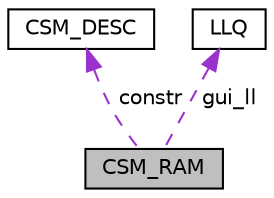 digraph "CSM_RAM"
{
 // LATEX_PDF_SIZE
  edge [fontname="Helvetica",fontsize="10",labelfontname="Helvetica",labelfontsize="10"];
  node [fontname="Helvetica",fontsize="10",shape=record];
  Node1 [label="CSM_RAM",height=0.2,width=0.4,color="black", fillcolor="grey75", style="filled", fontcolor="black",tooltip="CSM object."];
  Node2 -> Node1 [dir="back",color="darkorchid3",fontsize="10",style="dashed",label=" constr" ,fontname="Helvetica"];
  Node2 [label="CSM_DESC",height=0.2,width=0.4,color="black", fillcolor="white", style="filled",URL="$group___c_s_m.html#struct_c_s_m___d_e_s_c",tooltip="CSM description."];
  Node3 -> Node1 [dir="back",color="darkorchid3",fontsize="10",style="dashed",label=" gui_ll" ,fontname="Helvetica"];
  Node3 [label="LLQ",height=0.2,width=0.4,color="black", fillcolor="white", style="filled",URL="$group___s_w_i_l_i_b.html#struct_l_l_q",tooltip="Linked-List header."];
}
